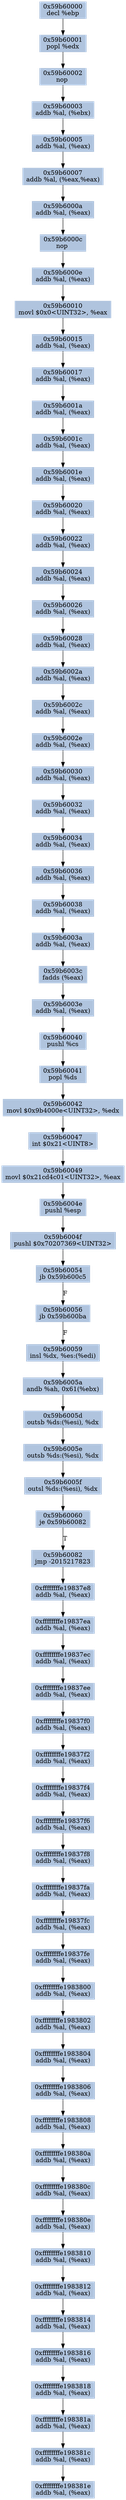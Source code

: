 digraph G {
node[shape=rectangle,style=filled,fillcolor=lightsteelblue,color=lightsteelblue]
bgcolor="transparent"
a0x59b60000decl_ebp[label="0x59b60000\ndecl %ebp"];
a0x59b60001popl_edx[label="0x59b60001\npopl %edx"];
a0x59b60002nop_[label="0x59b60002\nnop "];
a0x59b60003addb_al_ebx_[label="0x59b60003\naddb %al, (%ebx)"];
a0x59b60005addb_al_eax_[label="0x59b60005\naddb %al, (%eax)"];
a0x59b60007addb_al_eaxeax_[label="0x59b60007\naddb %al, (%eax,%eax)"];
a0x59b6000aaddb_al_eax_[label="0x59b6000a\naddb %al, (%eax)"];
a0x59b6000cnop_[label="0x59b6000c\nnop "];
a0x59b6000eaddb_al_eax_[label="0x59b6000e\naddb %al, (%eax)"];
a0x59b60010movl_0x0UINT32_eax[label="0x59b60010\nmovl $0x0<UINT32>, %eax"];
a0x59b60015addb_al_eax_[label="0x59b60015\naddb %al, (%eax)"];
a0x59b60017addb_al_eax_[label="0x59b60017\naddb %al, (%eax)"];
a0x59b6001aaddb_al_eax_[label="0x59b6001a\naddb %al, (%eax)"];
a0x59b6001caddb_al_eax_[label="0x59b6001c\naddb %al, (%eax)"];
a0x59b6001eaddb_al_eax_[label="0x59b6001e\naddb %al, (%eax)"];
a0x59b60020addb_al_eax_[label="0x59b60020\naddb %al, (%eax)"];
a0x59b60022addb_al_eax_[label="0x59b60022\naddb %al, (%eax)"];
a0x59b60024addb_al_eax_[label="0x59b60024\naddb %al, (%eax)"];
a0x59b60026addb_al_eax_[label="0x59b60026\naddb %al, (%eax)"];
a0x59b60028addb_al_eax_[label="0x59b60028\naddb %al, (%eax)"];
a0x59b6002aaddb_al_eax_[label="0x59b6002a\naddb %al, (%eax)"];
a0x59b6002caddb_al_eax_[label="0x59b6002c\naddb %al, (%eax)"];
a0x59b6002eaddb_al_eax_[label="0x59b6002e\naddb %al, (%eax)"];
a0x59b60030addb_al_eax_[label="0x59b60030\naddb %al, (%eax)"];
a0x59b60032addb_al_eax_[label="0x59b60032\naddb %al, (%eax)"];
a0x59b60034addb_al_eax_[label="0x59b60034\naddb %al, (%eax)"];
a0x59b60036addb_al_eax_[label="0x59b60036\naddb %al, (%eax)"];
a0x59b60038addb_al_eax_[label="0x59b60038\naddb %al, (%eax)"];
a0x59b6003aaddb_al_eax_[label="0x59b6003a\naddb %al, (%eax)"];
a0x59b6003cfadds_eax_[label="0x59b6003c\nfadds (%eax)"];
a0x59b6003eaddb_al_eax_[label="0x59b6003e\naddb %al, (%eax)"];
a0x59b60040pushl_cs[label="0x59b60040\npushl %cs"];
a0x59b60041popl_ds[label="0x59b60041\npopl %ds"];
a0x59b60042movl_0x9b4000eUINT32_edx[label="0x59b60042\nmovl $0x9b4000e<UINT32>, %edx"];
a0x59b60047int_0x21UINT8[label="0x59b60047\nint $0x21<UINT8>"];
a0x59b60049movl_0x21cd4c01UINT32_eax[label="0x59b60049\nmovl $0x21cd4c01<UINT32>, %eax"];
a0x59b6004epushl_esp[label="0x59b6004e\npushl %esp"];
a0x59b6004fpushl_0x70207369UINT32[label="0x59b6004f\npushl $0x70207369<UINT32>"];
a0x59b60054jb_0x59b600c5[label="0x59b60054\njb 0x59b600c5"];
a0x59b60056jb_0x59b600ba[label="0x59b60056\njb 0x59b600ba"];
a0x59b60059insl_dx_es_edi_[label="0x59b60059\ninsl %dx, %es:(%edi)"];
a0x59b6005aandb_ah_0x61ebx_[label="0x59b6005a\nandb %ah, 0x61(%ebx)"];
a0x59b6005doutsb_ds_esi__dx[label="0x59b6005d\noutsb %ds:(%esi), %dx"];
a0x59b6005eoutsb_ds_esi__dx[label="0x59b6005e\noutsb %ds:(%esi), %dx"];
a0x59b6005foutsl_ds_esi__dx[label="0x59b6005f\noutsl %ds:(%esi), %dx"];
a0x59b60060je_0x59b60082[label="0x59b60060\nje 0x59b60082"];
a0x59b60082jmp__2015217823[label="0x59b60082\njmp -2015217823"];
a0xffffffffe19837e8addb_al_eax_[label="0xffffffffe19837e8\naddb %al, (%eax)"];
a0xffffffffe19837eaaddb_al_eax_[label="0xffffffffe19837ea\naddb %al, (%eax)"];
a0xffffffffe19837ecaddb_al_eax_[label="0xffffffffe19837ec\naddb %al, (%eax)"];
a0xffffffffe19837eeaddb_al_eax_[label="0xffffffffe19837ee\naddb %al, (%eax)"];
a0xffffffffe19837f0addb_al_eax_[label="0xffffffffe19837f0\naddb %al, (%eax)"];
a0xffffffffe19837f2addb_al_eax_[label="0xffffffffe19837f2\naddb %al, (%eax)"];
a0xffffffffe19837f4addb_al_eax_[label="0xffffffffe19837f4\naddb %al, (%eax)"];
a0xffffffffe19837f6addb_al_eax_[label="0xffffffffe19837f6\naddb %al, (%eax)"];
a0xffffffffe19837f8addb_al_eax_[label="0xffffffffe19837f8\naddb %al, (%eax)"];
a0xffffffffe19837faaddb_al_eax_[label="0xffffffffe19837fa\naddb %al, (%eax)"];
a0xffffffffe19837fcaddb_al_eax_[label="0xffffffffe19837fc\naddb %al, (%eax)"];
a0xffffffffe19837feaddb_al_eax_[label="0xffffffffe19837fe\naddb %al, (%eax)"];
a0xffffffffe1983800addb_al_eax_[label="0xffffffffe1983800\naddb %al, (%eax)"];
a0xffffffffe1983802addb_al_eax_[label="0xffffffffe1983802\naddb %al, (%eax)"];
a0xffffffffe1983804addb_al_eax_[label="0xffffffffe1983804\naddb %al, (%eax)"];
a0xffffffffe1983806addb_al_eax_[label="0xffffffffe1983806\naddb %al, (%eax)"];
a0xffffffffe1983808addb_al_eax_[label="0xffffffffe1983808\naddb %al, (%eax)"];
a0xffffffffe198380aaddb_al_eax_[label="0xffffffffe198380a\naddb %al, (%eax)"];
a0xffffffffe198380caddb_al_eax_[label="0xffffffffe198380c\naddb %al, (%eax)"];
a0xffffffffe198380eaddb_al_eax_[label="0xffffffffe198380e\naddb %al, (%eax)"];
a0xffffffffe1983810addb_al_eax_[label="0xffffffffe1983810\naddb %al, (%eax)"];
a0xffffffffe1983812addb_al_eax_[label="0xffffffffe1983812\naddb %al, (%eax)"];
a0xffffffffe1983814addb_al_eax_[label="0xffffffffe1983814\naddb %al, (%eax)"];
a0xffffffffe1983816addb_al_eax_[label="0xffffffffe1983816\naddb %al, (%eax)"];
a0xffffffffe1983818addb_al_eax_[label="0xffffffffe1983818\naddb %al, (%eax)"];
a0xffffffffe198381aaddb_al_eax_[label="0xffffffffe198381a\naddb %al, (%eax)"];
a0xffffffffe198381caddb_al_eax_[label="0xffffffffe198381c\naddb %al, (%eax)"];
a0xffffffffe198381eaddb_al_eax_[label="0xffffffffe198381e\naddb %al, (%eax)"];
a0x59b60000decl_ebp -> a0x59b60001popl_edx [color="#000000"];
a0x59b60001popl_edx -> a0x59b60002nop_ [color="#000000"];
a0x59b60002nop_ -> a0x59b60003addb_al_ebx_ [color="#000000"];
a0x59b60003addb_al_ebx_ -> a0x59b60005addb_al_eax_ [color="#000000"];
a0x59b60005addb_al_eax_ -> a0x59b60007addb_al_eaxeax_ [color="#000000"];
a0x59b60007addb_al_eaxeax_ -> a0x59b6000aaddb_al_eax_ [color="#000000"];
a0x59b6000aaddb_al_eax_ -> a0x59b6000cnop_ [color="#000000"];
a0x59b6000cnop_ -> a0x59b6000eaddb_al_eax_ [color="#000000"];
a0x59b6000eaddb_al_eax_ -> a0x59b60010movl_0x0UINT32_eax [color="#000000"];
a0x59b60010movl_0x0UINT32_eax -> a0x59b60015addb_al_eax_ [color="#000000"];
a0x59b60015addb_al_eax_ -> a0x59b60017addb_al_eax_ [color="#000000"];
a0x59b60017addb_al_eax_ -> a0x59b6001aaddb_al_eax_ [color="#000000"];
a0x59b6001aaddb_al_eax_ -> a0x59b6001caddb_al_eax_ [color="#000000"];
a0x59b6001caddb_al_eax_ -> a0x59b6001eaddb_al_eax_ [color="#000000"];
a0x59b6001eaddb_al_eax_ -> a0x59b60020addb_al_eax_ [color="#000000"];
a0x59b60020addb_al_eax_ -> a0x59b60022addb_al_eax_ [color="#000000"];
a0x59b60022addb_al_eax_ -> a0x59b60024addb_al_eax_ [color="#000000"];
a0x59b60024addb_al_eax_ -> a0x59b60026addb_al_eax_ [color="#000000"];
a0x59b60026addb_al_eax_ -> a0x59b60028addb_al_eax_ [color="#000000"];
a0x59b60028addb_al_eax_ -> a0x59b6002aaddb_al_eax_ [color="#000000"];
a0x59b6002aaddb_al_eax_ -> a0x59b6002caddb_al_eax_ [color="#000000"];
a0x59b6002caddb_al_eax_ -> a0x59b6002eaddb_al_eax_ [color="#000000"];
a0x59b6002eaddb_al_eax_ -> a0x59b60030addb_al_eax_ [color="#000000"];
a0x59b60030addb_al_eax_ -> a0x59b60032addb_al_eax_ [color="#000000"];
a0x59b60032addb_al_eax_ -> a0x59b60034addb_al_eax_ [color="#000000"];
a0x59b60034addb_al_eax_ -> a0x59b60036addb_al_eax_ [color="#000000"];
a0x59b60036addb_al_eax_ -> a0x59b60038addb_al_eax_ [color="#000000"];
a0x59b60038addb_al_eax_ -> a0x59b6003aaddb_al_eax_ [color="#000000"];
a0x59b6003aaddb_al_eax_ -> a0x59b6003cfadds_eax_ [color="#000000"];
a0x59b6003cfadds_eax_ -> a0x59b6003eaddb_al_eax_ [color="#000000"];
a0x59b6003eaddb_al_eax_ -> a0x59b60040pushl_cs [color="#000000"];
a0x59b60040pushl_cs -> a0x59b60041popl_ds [color="#000000"];
a0x59b60041popl_ds -> a0x59b60042movl_0x9b4000eUINT32_edx [color="#000000"];
a0x59b60042movl_0x9b4000eUINT32_edx -> a0x59b60047int_0x21UINT8 [color="#000000"];
a0x59b60047int_0x21UINT8 -> a0x59b60049movl_0x21cd4c01UINT32_eax [color="#000000"];
a0x59b60049movl_0x21cd4c01UINT32_eax -> a0x59b6004epushl_esp [color="#000000"];
a0x59b6004epushl_esp -> a0x59b6004fpushl_0x70207369UINT32 [color="#000000"];
a0x59b6004fpushl_0x70207369UINT32 -> a0x59b60054jb_0x59b600c5 [color="#000000"];
a0x59b60054jb_0x59b600c5 -> a0x59b60056jb_0x59b600ba [color="#000000",label="F"];
a0x59b60056jb_0x59b600ba -> a0x59b60059insl_dx_es_edi_ [color="#000000",label="F"];
a0x59b60059insl_dx_es_edi_ -> a0x59b6005aandb_ah_0x61ebx_ [color="#000000"];
a0x59b6005aandb_ah_0x61ebx_ -> a0x59b6005doutsb_ds_esi__dx [color="#000000"];
a0x59b6005doutsb_ds_esi__dx -> a0x59b6005eoutsb_ds_esi__dx [color="#000000"];
a0x59b6005eoutsb_ds_esi__dx -> a0x59b6005foutsl_ds_esi__dx [color="#000000"];
a0x59b6005foutsl_ds_esi__dx -> a0x59b60060je_0x59b60082 [color="#000000"];
a0x59b60060je_0x59b60082 -> a0x59b60082jmp__2015217823 [color="#000000",label="T"];
a0x59b60082jmp__2015217823 -> a0xffffffffe19837e8addb_al_eax_ [color="#000000"];
a0xffffffffe19837e8addb_al_eax_ -> a0xffffffffe19837eaaddb_al_eax_ [color="#000000"];
a0xffffffffe19837eaaddb_al_eax_ -> a0xffffffffe19837ecaddb_al_eax_ [color="#000000"];
a0xffffffffe19837ecaddb_al_eax_ -> a0xffffffffe19837eeaddb_al_eax_ [color="#000000"];
a0xffffffffe19837eeaddb_al_eax_ -> a0xffffffffe19837f0addb_al_eax_ [color="#000000"];
a0xffffffffe19837f0addb_al_eax_ -> a0xffffffffe19837f2addb_al_eax_ [color="#000000"];
a0xffffffffe19837f2addb_al_eax_ -> a0xffffffffe19837f4addb_al_eax_ [color="#000000"];
a0xffffffffe19837f4addb_al_eax_ -> a0xffffffffe19837f6addb_al_eax_ [color="#000000"];
a0xffffffffe19837f6addb_al_eax_ -> a0xffffffffe19837f8addb_al_eax_ [color="#000000"];
a0xffffffffe19837f8addb_al_eax_ -> a0xffffffffe19837faaddb_al_eax_ [color="#000000"];
a0xffffffffe19837faaddb_al_eax_ -> a0xffffffffe19837fcaddb_al_eax_ [color="#000000"];
a0xffffffffe19837fcaddb_al_eax_ -> a0xffffffffe19837feaddb_al_eax_ [color="#000000"];
a0xffffffffe19837feaddb_al_eax_ -> a0xffffffffe1983800addb_al_eax_ [color="#000000"];
a0xffffffffe1983800addb_al_eax_ -> a0xffffffffe1983802addb_al_eax_ [color="#000000"];
a0xffffffffe1983802addb_al_eax_ -> a0xffffffffe1983804addb_al_eax_ [color="#000000"];
a0xffffffffe1983804addb_al_eax_ -> a0xffffffffe1983806addb_al_eax_ [color="#000000"];
a0xffffffffe1983806addb_al_eax_ -> a0xffffffffe1983808addb_al_eax_ [color="#000000"];
a0xffffffffe1983808addb_al_eax_ -> a0xffffffffe198380aaddb_al_eax_ [color="#000000"];
a0xffffffffe198380aaddb_al_eax_ -> a0xffffffffe198380caddb_al_eax_ [color="#000000"];
a0xffffffffe198380caddb_al_eax_ -> a0xffffffffe198380eaddb_al_eax_ [color="#000000"];
a0xffffffffe198380eaddb_al_eax_ -> a0xffffffffe1983810addb_al_eax_ [color="#000000"];
a0xffffffffe1983810addb_al_eax_ -> a0xffffffffe1983812addb_al_eax_ [color="#000000"];
a0xffffffffe1983812addb_al_eax_ -> a0xffffffffe1983814addb_al_eax_ [color="#000000"];
a0xffffffffe1983814addb_al_eax_ -> a0xffffffffe1983816addb_al_eax_ [color="#000000"];
a0xffffffffe1983816addb_al_eax_ -> a0xffffffffe1983818addb_al_eax_ [color="#000000"];
a0xffffffffe1983818addb_al_eax_ -> a0xffffffffe198381aaddb_al_eax_ [color="#000000"];
a0xffffffffe198381aaddb_al_eax_ -> a0xffffffffe198381caddb_al_eax_ [color="#000000"];
a0xffffffffe198381caddb_al_eax_ -> a0xffffffffe198381eaddb_al_eax_ [color="#000000"];
}
